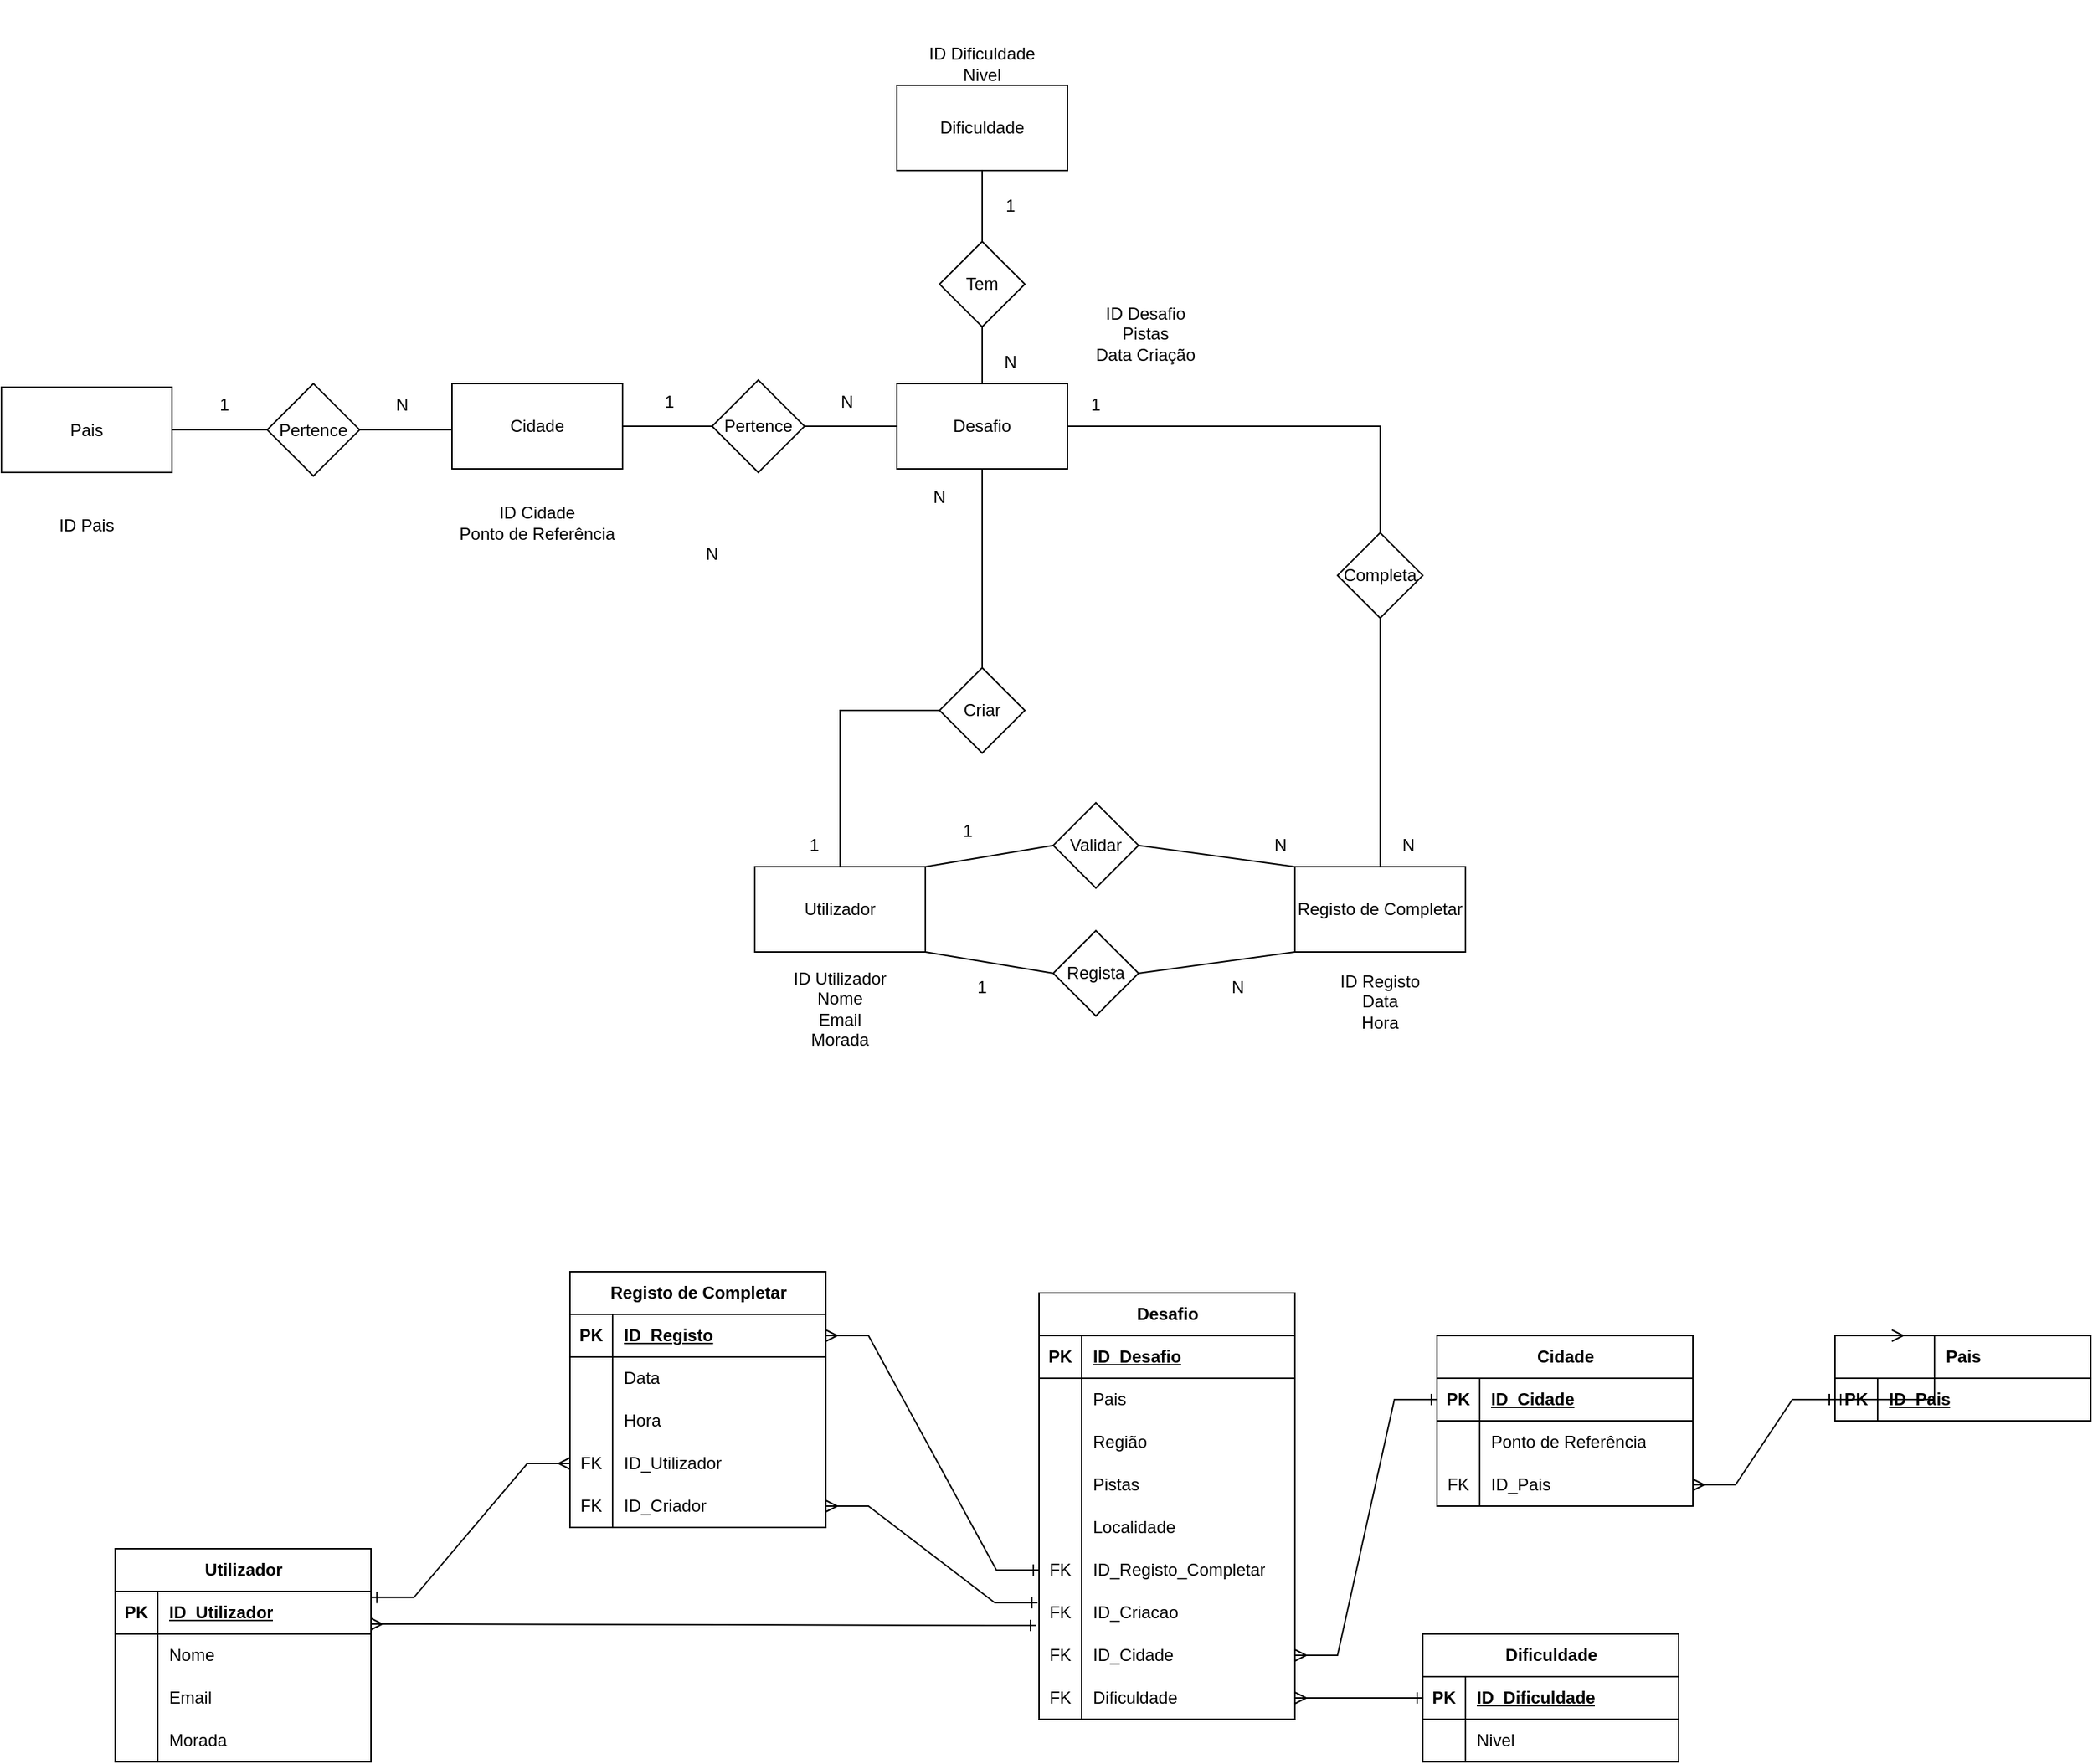 <mxfile version="22.1.3" type="github">
  <diagram name="Página-1" id="L5ZO46KHVrm3tSjgSktz">
    <mxGraphModel dx="3088" dy="1951" grid="1" gridSize="10" guides="1" tooltips="1" connect="1" arrows="1" fold="1" page="1" pageScale="1" pageWidth="827" pageHeight="1169" math="0" shadow="0">
      <root>
        <mxCell id="0" />
        <mxCell id="1" parent="0" />
        <mxCell id="HCRtUqWp44zBIRTlCTxs-1" value="Registo de Completar" style="rounded=0;whiteSpace=wrap;html=1;" parent="1" vertex="1">
          <mxGeometry x="60" y="420" width="120" height="60" as="geometry" />
        </mxCell>
        <mxCell id="HCRtUqWp44zBIRTlCTxs-2" value="Utilizador" style="rounded=0;whiteSpace=wrap;html=1;" parent="1" vertex="1">
          <mxGeometry x="-320" y="420" width="120" height="60" as="geometry" />
        </mxCell>
        <mxCell id="HCRtUqWp44zBIRTlCTxs-3" value="Dificuldade" style="rounded=0;whiteSpace=wrap;html=1;" parent="1" vertex="1">
          <mxGeometry x="-220" y="-130" width="120" height="60" as="geometry" />
        </mxCell>
        <mxCell id="HCRtUqWp44zBIRTlCTxs-5" value="Desafio" style="rounded=0;whiteSpace=wrap;html=1;" parent="1" vertex="1">
          <mxGeometry x="-220" y="80" width="120" height="60" as="geometry" />
        </mxCell>
        <mxCell id="HCRtUqWp44zBIRTlCTxs-14" value="" style="endArrow=none;html=1;rounded=0;exitX=1;exitY=0.5;exitDx=0;exitDy=0;entryX=0;entryY=1;entryDx=0;entryDy=0;" parent="1" source="HCRtUqWp44zBIRTlCTxs-21" target="HCRtUqWp44zBIRTlCTxs-1" edge="1">
          <mxGeometry width="50" height="50" relative="1" as="geometry">
            <mxPoint x="-128.787" y="308.787" as="sourcePoint" />
            <mxPoint x="220" y="400" as="targetPoint" />
          </mxGeometry>
        </mxCell>
        <mxCell id="HCRtUqWp44zBIRTlCTxs-15" value="" style="endArrow=none;html=1;rounded=0;entryX=1;entryY=1;entryDx=0;entryDy=0;exitX=0;exitY=0.5;exitDx=0;exitDy=0;" parent="1" source="HCRtUqWp44zBIRTlCTxs-21" target="HCRtUqWp44zBIRTlCTxs-2" edge="1">
          <mxGeometry width="50" height="50" relative="1" as="geometry">
            <mxPoint x="5" y="310" as="sourcePoint" />
            <mxPoint x="415" y="400" as="targetPoint" />
          </mxGeometry>
        </mxCell>
        <mxCell id="HCRtUqWp44zBIRTlCTxs-21" value="Regista" style="rhombus;whiteSpace=wrap;html=1;" parent="1" vertex="1">
          <mxGeometry x="-110" y="465" width="60" height="60" as="geometry" />
        </mxCell>
        <mxCell id="HCRtUqWp44zBIRTlCTxs-23" value="" style="endArrow=none;html=1;rounded=0;exitX=0.5;exitY=0;exitDx=0;exitDy=0;" parent="1" source="HCRtUqWp44zBIRTlCTxs-1" target="HCRtUqWp44zBIRTlCTxs-24" edge="1">
          <mxGeometry width="50" height="50" relative="1" as="geometry">
            <mxPoint x="-20" y="270" as="sourcePoint" />
            <mxPoint y="230" as="targetPoint" />
          </mxGeometry>
        </mxCell>
        <mxCell id="HCRtUqWp44zBIRTlCTxs-24" value="Completa" style="rhombus;whiteSpace=wrap;html=1;" parent="1" vertex="1">
          <mxGeometry x="90" y="185" width="60" height="60" as="geometry" />
        </mxCell>
        <mxCell id="HCRtUqWp44zBIRTlCTxs-25" value="" style="endArrow=none;html=1;rounded=0;entryX=0.5;entryY=0;entryDx=0;entryDy=0;exitX=1;exitY=0.5;exitDx=0;exitDy=0;" parent="1" source="HCRtUqWp44zBIRTlCTxs-5" target="HCRtUqWp44zBIRTlCTxs-24" edge="1">
          <mxGeometry width="50" height="50" relative="1" as="geometry">
            <mxPoint x="-170" y="450" as="sourcePoint" />
            <mxPoint x="-120" y="400" as="targetPoint" />
            <Array as="points">
              <mxPoint x="40" y="110" />
              <mxPoint x="120" y="110" />
              <mxPoint x="120" y="140" />
            </Array>
          </mxGeometry>
        </mxCell>
        <mxCell id="HCRtUqWp44zBIRTlCTxs-29" value="Tem" style="rhombus;whiteSpace=wrap;html=1;" parent="1" vertex="1">
          <mxGeometry x="-190" y="-20" width="60" height="60" as="geometry" />
        </mxCell>
        <mxCell id="HCRtUqWp44zBIRTlCTxs-30" value="" style="endArrow=none;html=1;rounded=0;exitX=0.5;exitY=1;exitDx=0;exitDy=0;entryX=0.5;entryY=0;entryDx=0;entryDy=0;" parent="1" source="HCRtUqWp44zBIRTlCTxs-3" target="HCRtUqWp44zBIRTlCTxs-29" edge="1">
          <mxGeometry width="50" height="50" relative="1" as="geometry">
            <mxPoint x="-170" y="200" as="sourcePoint" />
            <mxPoint x="-120" y="150" as="targetPoint" />
          </mxGeometry>
        </mxCell>
        <mxCell id="HCRtUqWp44zBIRTlCTxs-31" value="" style="endArrow=none;html=1;rounded=0;exitX=0.5;exitY=1;exitDx=0;exitDy=0;entryX=0.5;entryY=0;entryDx=0;entryDy=0;" parent="1" source="HCRtUqWp44zBIRTlCTxs-29" target="HCRtUqWp44zBIRTlCTxs-5" edge="1">
          <mxGeometry width="50" height="50" relative="1" as="geometry">
            <mxPoint x="-170" y="200" as="sourcePoint" />
            <mxPoint x="-120" y="150" as="targetPoint" />
          </mxGeometry>
        </mxCell>
        <mxCell id="HCRtUqWp44zBIRTlCTxs-34" value="N" style="text;html=1;strokeColor=none;fillColor=none;align=center;verticalAlign=middle;whiteSpace=wrap;rounded=0;" parent="1" vertex="1">
          <mxGeometry x="-10" y="490" width="60" height="30" as="geometry" />
        </mxCell>
        <mxCell id="HCRtUqWp44zBIRTlCTxs-38" value="1" style="text;html=1;strokeColor=none;fillColor=none;align=center;verticalAlign=middle;whiteSpace=wrap;rounded=0;" parent="1" vertex="1">
          <mxGeometry x="-190" y="490" width="60" height="30" as="geometry" />
        </mxCell>
        <mxCell id="HCRtUqWp44zBIRTlCTxs-41" value="N" style="text;html=1;strokeColor=none;fillColor=none;align=center;verticalAlign=middle;whiteSpace=wrap;rounded=0;" parent="1" vertex="1">
          <mxGeometry x="-170" y="50" width="60" height="30" as="geometry" />
        </mxCell>
        <mxCell id="HCRtUqWp44zBIRTlCTxs-43" value="1" style="text;html=1;strokeColor=none;fillColor=none;align=center;verticalAlign=middle;whiteSpace=wrap;rounded=0;" parent="1" vertex="1">
          <mxGeometry x="-170" y="-60" width="60" height="30" as="geometry" />
        </mxCell>
        <mxCell id="HCRtUqWp44zBIRTlCTxs-44" value="ID Utilizador&lt;br&gt;Nome&lt;br&gt;Email&lt;br&gt;Morada&lt;br&gt;" style="text;html=1;strokeColor=none;fillColor=none;align=center;verticalAlign=middle;whiteSpace=wrap;rounded=0;" parent="1" vertex="1">
          <mxGeometry x="-305" y="480" width="90" height="79" as="geometry" />
        </mxCell>
        <mxCell id="HCRtUqWp44zBIRTlCTxs-46" value="ID Registo&lt;br&gt;Data&lt;br&gt;Hora" style="text;html=1;strokeColor=none;fillColor=none;align=center;verticalAlign=middle;whiteSpace=wrap;rounded=0;" parent="1" vertex="1">
          <mxGeometry x="65" y="480" width="110" height="70" as="geometry" />
        </mxCell>
        <mxCell id="HCRtUqWp44zBIRTlCTxs-47" value="ID Desafio&lt;br&gt;Pistas&lt;br&gt;Data Criação" style="text;html=1;strokeColor=none;fillColor=none;align=center;verticalAlign=middle;whiteSpace=wrap;rounded=0;" parent="1" vertex="1">
          <mxGeometry x="-100" y="10" width="110" height="70" as="geometry" />
        </mxCell>
        <mxCell id="HCRtUqWp44zBIRTlCTxs-48" value="ID Dificuldade&lt;br&gt;Nivel" style="text;html=1;strokeColor=none;fillColor=none;align=center;verticalAlign=middle;whiteSpace=wrap;rounded=0;" parent="1" vertex="1">
          <mxGeometry x="-220" y="-190" width="120" height="90" as="geometry" />
        </mxCell>
        <mxCell id="HCRtUqWp44zBIRTlCTxs-140" value="Registo de Completar" style="shape=table;startSize=30;container=1;collapsible=1;childLayout=tableLayout;fixedRows=1;rowLines=0;fontStyle=1;align=center;resizeLast=1;html=1;" parent="1" vertex="1">
          <mxGeometry x="-450" y="705" width="180" height="180" as="geometry" />
        </mxCell>
        <mxCell id="HCRtUqWp44zBIRTlCTxs-141" value="" style="shape=tableRow;horizontal=0;startSize=0;swimlaneHead=0;swimlaneBody=0;fillColor=none;collapsible=0;dropTarget=0;points=[[0,0.5],[1,0.5]];portConstraint=eastwest;top=0;left=0;right=0;bottom=1;" parent="HCRtUqWp44zBIRTlCTxs-140" vertex="1">
          <mxGeometry y="30" width="180" height="30" as="geometry" />
        </mxCell>
        <mxCell id="HCRtUqWp44zBIRTlCTxs-142" value="PK" style="shape=partialRectangle;connectable=0;fillColor=none;top=0;left=0;bottom=0;right=0;fontStyle=1;overflow=hidden;whiteSpace=wrap;html=1;" parent="HCRtUqWp44zBIRTlCTxs-141" vertex="1">
          <mxGeometry width="30" height="30" as="geometry">
            <mxRectangle width="30" height="30" as="alternateBounds" />
          </mxGeometry>
        </mxCell>
        <mxCell id="HCRtUqWp44zBIRTlCTxs-143" value="ID_Registo" style="shape=partialRectangle;connectable=0;fillColor=none;top=0;left=0;bottom=0;right=0;align=left;spacingLeft=6;fontStyle=5;overflow=hidden;whiteSpace=wrap;html=1;" parent="HCRtUqWp44zBIRTlCTxs-141" vertex="1">
          <mxGeometry x="30" width="150" height="30" as="geometry">
            <mxRectangle width="150" height="30" as="alternateBounds" />
          </mxGeometry>
        </mxCell>
        <mxCell id="HCRtUqWp44zBIRTlCTxs-144" value="" style="shape=tableRow;horizontal=0;startSize=0;swimlaneHead=0;swimlaneBody=0;fillColor=none;collapsible=0;dropTarget=0;points=[[0,0.5],[1,0.5]];portConstraint=eastwest;top=0;left=0;right=0;bottom=0;" parent="HCRtUqWp44zBIRTlCTxs-140" vertex="1">
          <mxGeometry y="60" width="180" height="30" as="geometry" />
        </mxCell>
        <mxCell id="HCRtUqWp44zBIRTlCTxs-145" value="" style="shape=partialRectangle;connectable=0;fillColor=none;top=0;left=0;bottom=0;right=0;editable=1;overflow=hidden;whiteSpace=wrap;html=1;" parent="HCRtUqWp44zBIRTlCTxs-144" vertex="1">
          <mxGeometry width="30" height="30" as="geometry">
            <mxRectangle width="30" height="30" as="alternateBounds" />
          </mxGeometry>
        </mxCell>
        <mxCell id="HCRtUqWp44zBIRTlCTxs-146" value="Data" style="shape=partialRectangle;connectable=0;fillColor=none;top=0;left=0;bottom=0;right=0;align=left;spacingLeft=6;overflow=hidden;whiteSpace=wrap;html=1;" parent="HCRtUqWp44zBIRTlCTxs-144" vertex="1">
          <mxGeometry x="30" width="150" height="30" as="geometry">
            <mxRectangle width="150" height="30" as="alternateBounds" />
          </mxGeometry>
        </mxCell>
        <mxCell id="HCRtUqWp44zBIRTlCTxs-147" value="" style="shape=tableRow;horizontal=0;startSize=0;swimlaneHead=0;swimlaneBody=0;fillColor=none;collapsible=0;dropTarget=0;points=[[0,0.5],[1,0.5]];portConstraint=eastwest;top=0;left=0;right=0;bottom=0;" parent="HCRtUqWp44zBIRTlCTxs-140" vertex="1">
          <mxGeometry y="90" width="180" height="30" as="geometry" />
        </mxCell>
        <mxCell id="HCRtUqWp44zBIRTlCTxs-148" value="" style="shape=partialRectangle;connectable=0;fillColor=none;top=0;left=0;bottom=0;right=0;editable=1;overflow=hidden;whiteSpace=wrap;html=1;" parent="HCRtUqWp44zBIRTlCTxs-147" vertex="1">
          <mxGeometry width="30" height="30" as="geometry">
            <mxRectangle width="30" height="30" as="alternateBounds" />
          </mxGeometry>
        </mxCell>
        <mxCell id="HCRtUqWp44zBIRTlCTxs-149" value="Hora" style="shape=partialRectangle;connectable=0;fillColor=none;top=0;left=0;bottom=0;right=0;align=left;spacingLeft=6;overflow=hidden;whiteSpace=wrap;html=1;" parent="HCRtUqWp44zBIRTlCTxs-147" vertex="1">
          <mxGeometry x="30" width="150" height="30" as="geometry">
            <mxRectangle width="150" height="30" as="alternateBounds" />
          </mxGeometry>
        </mxCell>
        <mxCell id="HCRtUqWp44zBIRTlCTxs-150" value="" style="shape=tableRow;horizontal=0;startSize=0;swimlaneHead=0;swimlaneBody=0;fillColor=none;collapsible=0;dropTarget=0;points=[[0,0.5],[1,0.5]];portConstraint=eastwest;top=0;left=0;right=0;bottom=0;" parent="HCRtUqWp44zBIRTlCTxs-140" vertex="1">
          <mxGeometry y="120" width="180" height="30" as="geometry" />
        </mxCell>
        <mxCell id="HCRtUqWp44zBIRTlCTxs-151" value="FK" style="shape=partialRectangle;connectable=0;fillColor=none;top=0;left=0;bottom=0;right=0;editable=1;overflow=hidden;whiteSpace=wrap;html=1;" parent="HCRtUqWp44zBIRTlCTxs-150" vertex="1">
          <mxGeometry width="30" height="30" as="geometry">
            <mxRectangle width="30" height="30" as="alternateBounds" />
          </mxGeometry>
        </mxCell>
        <mxCell id="HCRtUqWp44zBIRTlCTxs-152" value="ID_Utilizador" style="shape=partialRectangle;connectable=0;fillColor=none;top=0;left=0;bottom=0;right=0;align=left;spacingLeft=6;overflow=hidden;whiteSpace=wrap;html=1;" parent="HCRtUqWp44zBIRTlCTxs-150" vertex="1">
          <mxGeometry x="30" width="150" height="30" as="geometry">
            <mxRectangle width="150" height="30" as="alternateBounds" />
          </mxGeometry>
        </mxCell>
        <mxCell id="HCRtUqWp44zBIRTlCTxs-153" style="shape=tableRow;horizontal=0;startSize=0;swimlaneHead=0;swimlaneBody=0;fillColor=none;collapsible=0;dropTarget=0;points=[[0,0.5],[1,0.5]];portConstraint=eastwest;top=0;left=0;right=0;bottom=0;" parent="HCRtUqWp44zBIRTlCTxs-140" vertex="1">
          <mxGeometry y="150" width="180" height="30" as="geometry" />
        </mxCell>
        <mxCell id="HCRtUqWp44zBIRTlCTxs-154" value="" style="shape=partialRectangle;connectable=0;fillColor=none;top=0;left=0;bottom=0;right=0;editable=1;overflow=hidden;whiteSpace=wrap;html=1;" parent="HCRtUqWp44zBIRTlCTxs-153" vertex="1">
          <mxGeometry width="30" height="30" as="geometry">
            <mxRectangle width="30" height="30" as="alternateBounds" />
          </mxGeometry>
        </mxCell>
        <mxCell id="HCRtUqWp44zBIRTlCTxs-155" value="" style="shape=partialRectangle;connectable=0;fillColor=none;top=0;left=0;bottom=0;right=0;align=left;spacingLeft=6;overflow=hidden;whiteSpace=wrap;html=1;" parent="HCRtUqWp44zBIRTlCTxs-153" vertex="1">
          <mxGeometry x="30" width="150" height="30" as="geometry">
            <mxRectangle width="150" height="30" as="alternateBounds" />
          </mxGeometry>
        </mxCell>
        <mxCell id="HCRtUqWp44zBIRTlCTxs-156" value="Dificuldade" style="shape=table;startSize=30;container=1;collapsible=1;childLayout=tableLayout;fixedRows=1;rowLines=0;fontStyle=1;align=center;resizeLast=1;html=1;" parent="1" vertex="1">
          <mxGeometry x="150" y="960" width="180" height="90" as="geometry" />
        </mxCell>
        <mxCell id="HCRtUqWp44zBIRTlCTxs-157" value="" style="shape=tableRow;horizontal=0;startSize=0;swimlaneHead=0;swimlaneBody=0;fillColor=none;collapsible=0;dropTarget=0;points=[[0,0.5],[1,0.5]];portConstraint=eastwest;top=0;left=0;right=0;bottom=1;" parent="HCRtUqWp44zBIRTlCTxs-156" vertex="1">
          <mxGeometry y="30" width="180" height="30" as="geometry" />
        </mxCell>
        <mxCell id="HCRtUqWp44zBIRTlCTxs-158" value="PK" style="shape=partialRectangle;connectable=0;fillColor=none;top=0;left=0;bottom=0;right=0;fontStyle=1;overflow=hidden;whiteSpace=wrap;html=1;" parent="HCRtUqWp44zBIRTlCTxs-157" vertex="1">
          <mxGeometry width="30" height="30" as="geometry">
            <mxRectangle width="30" height="30" as="alternateBounds" />
          </mxGeometry>
        </mxCell>
        <mxCell id="HCRtUqWp44zBIRTlCTxs-159" value="ID_Dificuldade" style="shape=partialRectangle;connectable=0;fillColor=none;top=0;left=0;bottom=0;right=0;align=left;spacingLeft=6;fontStyle=5;overflow=hidden;whiteSpace=wrap;html=1;" parent="HCRtUqWp44zBIRTlCTxs-157" vertex="1">
          <mxGeometry x="30" width="150" height="30" as="geometry">
            <mxRectangle width="150" height="30" as="alternateBounds" />
          </mxGeometry>
        </mxCell>
        <mxCell id="HCRtUqWp44zBIRTlCTxs-160" value="" style="shape=tableRow;horizontal=0;startSize=0;swimlaneHead=0;swimlaneBody=0;fillColor=none;collapsible=0;dropTarget=0;points=[[0,0.5],[1,0.5]];portConstraint=eastwest;top=0;left=0;right=0;bottom=0;" parent="HCRtUqWp44zBIRTlCTxs-156" vertex="1">
          <mxGeometry y="60" width="180" height="30" as="geometry" />
        </mxCell>
        <mxCell id="HCRtUqWp44zBIRTlCTxs-161" value="" style="shape=partialRectangle;connectable=0;fillColor=none;top=0;left=0;bottom=0;right=0;editable=1;overflow=hidden;whiteSpace=wrap;html=1;" parent="HCRtUqWp44zBIRTlCTxs-160" vertex="1">
          <mxGeometry width="30" height="30" as="geometry">
            <mxRectangle width="30" height="30" as="alternateBounds" />
          </mxGeometry>
        </mxCell>
        <mxCell id="HCRtUqWp44zBIRTlCTxs-162" value="Nivel" style="shape=partialRectangle;connectable=0;fillColor=none;top=0;left=0;bottom=0;right=0;align=left;spacingLeft=6;overflow=hidden;whiteSpace=wrap;html=1;" parent="HCRtUqWp44zBIRTlCTxs-160" vertex="1">
          <mxGeometry x="30" width="150" height="30" as="geometry">
            <mxRectangle width="150" height="30" as="alternateBounds" />
          </mxGeometry>
        </mxCell>
        <mxCell id="HCRtUqWp44zBIRTlCTxs-163" value="Utilizador" style="shape=table;startSize=30;container=1;collapsible=1;childLayout=tableLayout;fixedRows=1;rowLines=0;fontStyle=1;align=center;resizeLast=1;html=1;" parent="1" vertex="1">
          <mxGeometry x="-770" y="900" width="180" height="150" as="geometry" />
        </mxCell>
        <mxCell id="HCRtUqWp44zBIRTlCTxs-164" value="" style="shape=tableRow;horizontal=0;startSize=0;swimlaneHead=0;swimlaneBody=0;fillColor=none;collapsible=0;dropTarget=0;points=[[0,0.5],[1,0.5]];portConstraint=eastwest;top=0;left=0;right=0;bottom=1;" parent="HCRtUqWp44zBIRTlCTxs-163" vertex="1">
          <mxGeometry y="30" width="180" height="30" as="geometry" />
        </mxCell>
        <mxCell id="HCRtUqWp44zBIRTlCTxs-165" value="PK" style="shape=partialRectangle;connectable=0;fillColor=none;top=0;left=0;bottom=0;right=0;fontStyle=1;overflow=hidden;whiteSpace=wrap;html=1;" parent="HCRtUqWp44zBIRTlCTxs-164" vertex="1">
          <mxGeometry width="30" height="30" as="geometry">
            <mxRectangle width="30" height="30" as="alternateBounds" />
          </mxGeometry>
        </mxCell>
        <mxCell id="HCRtUqWp44zBIRTlCTxs-166" value="ID_Utilizador" style="shape=partialRectangle;connectable=0;fillColor=none;top=0;left=0;bottom=0;right=0;align=left;spacingLeft=6;fontStyle=5;overflow=hidden;whiteSpace=wrap;html=1;" parent="HCRtUqWp44zBIRTlCTxs-164" vertex="1">
          <mxGeometry x="30" width="150" height="30" as="geometry">
            <mxRectangle width="150" height="30" as="alternateBounds" />
          </mxGeometry>
        </mxCell>
        <mxCell id="HCRtUqWp44zBIRTlCTxs-167" value="" style="shape=tableRow;horizontal=0;startSize=0;swimlaneHead=0;swimlaneBody=0;fillColor=none;collapsible=0;dropTarget=0;points=[[0,0.5],[1,0.5]];portConstraint=eastwest;top=0;left=0;right=0;bottom=0;" parent="HCRtUqWp44zBIRTlCTxs-163" vertex="1">
          <mxGeometry y="60" width="180" height="30" as="geometry" />
        </mxCell>
        <mxCell id="HCRtUqWp44zBIRTlCTxs-168" value="" style="shape=partialRectangle;connectable=0;fillColor=none;top=0;left=0;bottom=0;right=0;editable=1;overflow=hidden;whiteSpace=wrap;html=1;" parent="HCRtUqWp44zBIRTlCTxs-167" vertex="1">
          <mxGeometry width="30" height="30" as="geometry">
            <mxRectangle width="30" height="30" as="alternateBounds" />
          </mxGeometry>
        </mxCell>
        <mxCell id="HCRtUqWp44zBIRTlCTxs-169" value="Nome" style="shape=partialRectangle;connectable=0;fillColor=none;top=0;left=0;bottom=0;right=0;align=left;spacingLeft=6;overflow=hidden;whiteSpace=wrap;html=1;" parent="HCRtUqWp44zBIRTlCTxs-167" vertex="1">
          <mxGeometry x="30" width="150" height="30" as="geometry">
            <mxRectangle width="150" height="30" as="alternateBounds" />
          </mxGeometry>
        </mxCell>
        <mxCell id="HCRtUqWp44zBIRTlCTxs-170" value="" style="shape=tableRow;horizontal=0;startSize=0;swimlaneHead=0;swimlaneBody=0;fillColor=none;collapsible=0;dropTarget=0;points=[[0,0.5],[1,0.5]];portConstraint=eastwest;top=0;left=0;right=0;bottom=0;" parent="HCRtUqWp44zBIRTlCTxs-163" vertex="1">
          <mxGeometry y="90" width="180" height="30" as="geometry" />
        </mxCell>
        <mxCell id="HCRtUqWp44zBIRTlCTxs-171" value="" style="shape=partialRectangle;connectable=0;fillColor=none;top=0;left=0;bottom=0;right=0;editable=1;overflow=hidden;whiteSpace=wrap;html=1;" parent="HCRtUqWp44zBIRTlCTxs-170" vertex="1">
          <mxGeometry width="30" height="30" as="geometry">
            <mxRectangle width="30" height="30" as="alternateBounds" />
          </mxGeometry>
        </mxCell>
        <mxCell id="HCRtUqWp44zBIRTlCTxs-172" value="Email" style="shape=partialRectangle;connectable=0;fillColor=none;top=0;left=0;bottom=0;right=0;align=left;spacingLeft=6;overflow=hidden;whiteSpace=wrap;html=1;" parent="HCRtUqWp44zBIRTlCTxs-170" vertex="1">
          <mxGeometry x="30" width="150" height="30" as="geometry">
            <mxRectangle width="150" height="30" as="alternateBounds" />
          </mxGeometry>
        </mxCell>
        <mxCell id="HCRtUqWp44zBIRTlCTxs-173" value="" style="shape=tableRow;horizontal=0;startSize=0;swimlaneHead=0;swimlaneBody=0;fillColor=none;collapsible=0;dropTarget=0;points=[[0,0.5],[1,0.5]];portConstraint=eastwest;top=0;left=0;right=0;bottom=0;" parent="HCRtUqWp44zBIRTlCTxs-163" vertex="1">
          <mxGeometry y="120" width="180" height="30" as="geometry" />
        </mxCell>
        <mxCell id="HCRtUqWp44zBIRTlCTxs-174" value="" style="shape=partialRectangle;connectable=0;fillColor=none;top=0;left=0;bottom=0;right=0;editable=1;overflow=hidden;whiteSpace=wrap;html=1;" parent="HCRtUqWp44zBIRTlCTxs-173" vertex="1">
          <mxGeometry width="30" height="30" as="geometry">
            <mxRectangle width="30" height="30" as="alternateBounds" />
          </mxGeometry>
        </mxCell>
        <mxCell id="HCRtUqWp44zBIRTlCTxs-175" value="Morada" style="shape=partialRectangle;connectable=0;fillColor=none;top=0;left=0;bottom=0;right=0;align=left;spacingLeft=6;overflow=hidden;whiteSpace=wrap;html=1;" parent="HCRtUqWp44zBIRTlCTxs-173" vertex="1">
          <mxGeometry x="30" width="150" height="30" as="geometry">
            <mxRectangle width="150" height="30" as="alternateBounds" />
          </mxGeometry>
        </mxCell>
        <mxCell id="HCRtUqWp44zBIRTlCTxs-198" value="" style="edgeStyle=entityRelationEdgeStyle;fontSize=12;html=1;endArrow=ERone;endFill=0;rounded=0;startArrow=ERmany;startFill=0;exitX=0;exitY=0.5;exitDx=0;exitDy=0;entryX=1.001;entryY=0.143;entryDx=0;entryDy=0;entryPerimeter=0;" parent="1" source="HCRtUqWp44zBIRTlCTxs-150" target="HCRtUqWp44zBIRTlCTxs-164" edge="1">
          <mxGeometry width="100" height="100" relative="1" as="geometry">
            <mxPoint x="-320" y="1330" as="sourcePoint" />
            <mxPoint x="-780" y="885" as="targetPoint" />
            <Array as="points">
              <mxPoint x="-400" y="980" />
              <mxPoint x="-810" y="920" />
            </Array>
          </mxGeometry>
        </mxCell>
        <mxCell id="HCRtUqWp44zBIRTlCTxs-200" value="" style="edgeStyle=entityRelationEdgeStyle;fontSize=12;html=1;endArrow=ERone;endFill=0;rounded=0;startArrow=ERmany;startFill=0;entryX=0;entryY=0.5;entryDx=0;entryDy=0;exitX=1;exitY=0.5;exitDx=0;exitDy=0;" parent="1" source="_PgMADOZMJBBEZowWUPf-49" target="HCRtUqWp44zBIRTlCTxs-157" edge="1">
          <mxGeometry width="100" height="100" relative="1" as="geometry">
            <mxPoint x="40" y="1370" as="sourcePoint" />
            <mxPoint x="290" y="1230" as="targetPoint" />
            <Array as="points">
              <mxPoint x="-120" y="1225" />
            </Array>
          </mxGeometry>
        </mxCell>
        <mxCell id="HCRtUqWp44zBIRTlCTxs-218" value="" style="edgeStyle=entityRelationEdgeStyle;fontSize=12;html=1;endArrow=ERone;endFill=0;rounded=0;startArrow=ERmany;startFill=0;entryX=0;entryY=0.5;entryDx=0;entryDy=0;exitX=1;exitY=0.5;exitDx=0;exitDy=0;" parent="1" source="HCRtUqWp44zBIRTlCTxs-141" target="HCRtUqWp44zBIRTlCTxs-192" edge="1">
          <mxGeometry width="100" height="100" relative="1" as="geometry">
            <mxPoint x="180" y="875" as="sourcePoint" />
            <mxPoint x="360" y="970" as="targetPoint" />
            <Array as="points">
              <mxPoint y="1125" />
            </Array>
          </mxGeometry>
        </mxCell>
        <mxCell id="HCRtUqWp44zBIRTlCTxs-219" value="" style="edgeStyle=entityRelationEdgeStyle;fontSize=12;html=1;endArrow=ERone;endFill=0;rounded=0;startArrow=ERmany;startFill=0;entryX=-0.011;entryY=0.8;entryDx=0;entryDy=0;entryPerimeter=0;" parent="1" target="HCRtUqWp44zBIRTlCTxs-195" edge="1">
          <mxGeometry width="100" height="100" relative="1" as="geometry">
            <mxPoint x="-590" y="953" as="sourcePoint" />
            <mxPoint x="150" y="1145" as="targetPoint" />
            <Array as="points">
              <mxPoint x="160" y="1465" />
            </Array>
          </mxGeometry>
        </mxCell>
        <mxCell id="HCRtUqWp44zBIRTlCTxs-229" value="" style="endArrow=none;html=1;rounded=0;exitX=0.5;exitY=1;exitDx=0;exitDy=0;entryX=0.5;entryY=0;entryDx=0;entryDy=0;" parent="1" source="HCRtUqWp44zBIRTlCTxs-5" target="HCRtUqWp44zBIRTlCTxs-234" edge="1">
          <mxGeometry width="50" height="50" relative="1" as="geometry">
            <mxPoint x="-220" y="310" as="sourcePoint" />
            <mxPoint x="-260.5" y="504" as="targetPoint" />
          </mxGeometry>
        </mxCell>
        <mxCell id="HCRtUqWp44zBIRTlCTxs-234" value="Criar" style="rhombus;whiteSpace=wrap;html=1;rotation=0;" parent="1" vertex="1">
          <mxGeometry x="-190" y="280" width="60" height="60" as="geometry" />
        </mxCell>
        <mxCell id="HCRtUqWp44zBIRTlCTxs-235" value="" style="endArrow=none;html=1;rounded=0;exitX=0;exitY=0.5;exitDx=0;exitDy=0;entryX=0.5;entryY=0;entryDx=0;entryDy=0;" parent="1" source="HCRtUqWp44zBIRTlCTxs-234" target="HCRtUqWp44zBIRTlCTxs-2" edge="1">
          <mxGeometry width="50" height="50" relative="1" as="geometry">
            <mxPoint x="-10" y="320" as="sourcePoint" />
            <mxPoint x="-85" y="370" as="targetPoint" />
            <Array as="points">
              <mxPoint x="-260" y="310" />
            </Array>
          </mxGeometry>
        </mxCell>
        <mxCell id="HCRtUqWp44zBIRTlCTxs-236" value="Validar" style="rhombus;whiteSpace=wrap;html=1;rotation=0;" parent="1" vertex="1">
          <mxGeometry x="-110" y="375" width="60" height="60" as="geometry" />
        </mxCell>
        <mxCell id="HCRtUqWp44zBIRTlCTxs-237" value="" style="endArrow=none;html=1;rounded=0;exitX=0;exitY=0.5;exitDx=0;exitDy=0;entryX=1;entryY=0;entryDx=0;entryDy=0;" parent="1" source="HCRtUqWp44zBIRTlCTxs-236" target="HCRtUqWp44zBIRTlCTxs-2" edge="1">
          <mxGeometry width="50" height="50" relative="1" as="geometry">
            <mxPoint x="-205" y="320" as="sourcePoint" />
            <mxPoint x="-100" y="310" as="targetPoint" />
          </mxGeometry>
        </mxCell>
        <mxCell id="HCRtUqWp44zBIRTlCTxs-238" value="" style="endArrow=none;html=1;rounded=0;entryX=0;entryY=0;entryDx=0;entryDy=0;exitX=1;exitY=0.5;exitDx=0;exitDy=0;" parent="1" source="HCRtUqWp44zBIRTlCTxs-236" target="HCRtUqWp44zBIRTlCTxs-1" edge="1">
          <mxGeometry width="50" height="50" relative="1" as="geometry">
            <mxPoint x="20" y="390" as="sourcePoint" />
            <mxPoint x="-85" y="320" as="targetPoint" />
          </mxGeometry>
        </mxCell>
        <mxCell id="HCRtUqWp44zBIRTlCTxs-239" value="N" style="text;html=1;strokeColor=none;fillColor=none;align=center;verticalAlign=middle;whiteSpace=wrap;rounded=0;" parent="1" vertex="1">
          <mxGeometry x="20" y="390" width="60" height="30" as="geometry" />
        </mxCell>
        <mxCell id="HCRtUqWp44zBIRTlCTxs-240" value="N" style="text;html=1;strokeColor=none;fillColor=none;align=center;verticalAlign=middle;whiteSpace=wrap;rounded=0;" parent="1" vertex="1">
          <mxGeometry x="-220" y="145" width="60" height="30" as="geometry" />
        </mxCell>
        <mxCell id="HCRtUqWp44zBIRTlCTxs-241" value="1" style="text;html=1;strokeColor=none;fillColor=none;align=center;verticalAlign=middle;whiteSpace=wrap;rounded=0;" parent="1" vertex="1">
          <mxGeometry x="-308" y="390" width="60" height="30" as="geometry" />
        </mxCell>
        <mxCell id="HCRtUqWp44zBIRTlCTxs-242" value="N" style="text;html=1;strokeColor=none;fillColor=none;align=center;verticalAlign=middle;whiteSpace=wrap;rounded=0;" parent="1" vertex="1">
          <mxGeometry x="-380" y="185" width="60" height="30" as="geometry" />
        </mxCell>
        <mxCell id="HCRtUqWp44zBIRTlCTxs-243" value="N" style="text;html=1;strokeColor=none;fillColor=none;align=center;verticalAlign=middle;whiteSpace=wrap;rounded=0;" parent="1" vertex="1">
          <mxGeometry x="110" y="390" width="60" height="30" as="geometry" />
        </mxCell>
        <mxCell id="HCRtUqWp44zBIRTlCTxs-244" value="1" style="text;html=1;strokeColor=none;fillColor=none;align=center;verticalAlign=middle;whiteSpace=wrap;rounded=0;" parent="1" vertex="1">
          <mxGeometry x="-110" y="80" width="60" height="30" as="geometry" />
        </mxCell>
        <mxCell id="_PgMADOZMJBBEZowWUPf-1" value="Cidade" style="rounded=0;whiteSpace=wrap;html=1;" vertex="1" parent="1">
          <mxGeometry x="-533" y="80" width="120" height="60" as="geometry" />
        </mxCell>
        <mxCell id="_PgMADOZMJBBEZowWUPf-2" value="" style="endArrow=none;html=1;rounded=0;entryX=0;entryY=0.5;entryDx=0;entryDy=0;exitX=1;exitY=0.5;exitDx=0;exitDy=0;" edge="1" parent="1" source="_PgMADOZMJBBEZowWUPf-4" target="HCRtUqWp44zBIRTlCTxs-5">
          <mxGeometry width="50" height="50" relative="1" as="geometry">
            <mxPoint x="-300" y="230" as="sourcePoint" />
            <mxPoint x="-270" y="170" as="targetPoint" />
          </mxGeometry>
        </mxCell>
        <mxCell id="_PgMADOZMJBBEZowWUPf-3" value="" style="endArrow=none;html=1;rounded=0;entryX=0;entryY=0.5;entryDx=0;entryDy=0;exitX=1;exitY=0.5;exitDx=0;exitDy=0;" edge="1" parent="1" source="_PgMADOZMJBBEZowWUPf-1" target="_PgMADOZMJBBEZowWUPf-4">
          <mxGeometry width="50" height="50" relative="1" as="geometry">
            <mxPoint x="-413" y="293.68" as="sourcePoint" />
            <mxPoint x="-434.324" y="170.004" as="targetPoint" />
          </mxGeometry>
        </mxCell>
        <mxCell id="_PgMADOZMJBBEZowWUPf-4" value="Pertence" style="rhombus;whiteSpace=wrap;html=1;" vertex="1" parent="1">
          <mxGeometry x="-350" y="77.5" width="65" height="65" as="geometry" />
        </mxCell>
        <mxCell id="_PgMADOZMJBBEZowWUPf-5" value="N" style="text;html=1;strokeColor=none;fillColor=none;align=center;verticalAlign=middle;whiteSpace=wrap;rounded=0;" vertex="1" parent="1">
          <mxGeometry x="-285" y="77.5" width="60" height="30" as="geometry" />
        </mxCell>
        <mxCell id="_PgMADOZMJBBEZowWUPf-6" value="1" style="text;html=1;strokeColor=none;fillColor=none;align=center;verticalAlign=middle;whiteSpace=wrap;rounded=0;" vertex="1" parent="1">
          <mxGeometry x="-410" y="77.5" width="60" height="30" as="geometry" />
        </mxCell>
        <mxCell id="_PgMADOZMJBBEZowWUPf-7" value="ID Cidade&lt;br&gt;Ponto de Referência" style="text;html=1;strokeColor=none;fillColor=none;align=center;verticalAlign=middle;whiteSpace=wrap;rounded=0;" vertex="1" parent="1">
          <mxGeometry x="-533" y="145" width="120" height="65" as="geometry" />
        </mxCell>
        <mxCell id="_PgMADOZMJBBEZowWUPf-8" value="Pais" style="rounded=0;whiteSpace=wrap;html=1;" vertex="1" parent="1">
          <mxGeometry x="-850" y="82.5" width="120" height="60" as="geometry" />
        </mxCell>
        <mxCell id="_PgMADOZMJBBEZowWUPf-9" value="" style="endArrow=none;html=1;rounded=0;entryX=0;entryY=0.5;entryDx=0;entryDy=0;exitX=1;exitY=0.5;exitDx=0;exitDy=0;" edge="1" parent="1" source="_PgMADOZMJBBEZowWUPf-11">
          <mxGeometry width="50" height="50" relative="1" as="geometry">
            <mxPoint x="-613" y="232.5" as="sourcePoint" />
            <mxPoint x="-533" y="112.5" as="targetPoint" />
          </mxGeometry>
        </mxCell>
        <mxCell id="_PgMADOZMJBBEZowWUPf-10" value="" style="endArrow=none;html=1;rounded=0;entryX=0;entryY=0.5;entryDx=0;entryDy=0;exitX=1;exitY=0.5;exitDx=0;exitDy=0;" edge="1" parent="1" target="_PgMADOZMJBBEZowWUPf-11" source="_PgMADOZMJBBEZowWUPf-8">
          <mxGeometry width="50" height="50" relative="1" as="geometry">
            <mxPoint x="-726" y="112.5" as="sourcePoint" />
            <mxPoint x="-747.324" y="172.504" as="targetPoint" />
          </mxGeometry>
        </mxCell>
        <mxCell id="_PgMADOZMJBBEZowWUPf-11" value="Pertence" style="rhombus;whiteSpace=wrap;html=1;" vertex="1" parent="1">
          <mxGeometry x="-663" y="80" width="65" height="65" as="geometry" />
        </mxCell>
        <mxCell id="_PgMADOZMJBBEZowWUPf-12" value="N" style="text;html=1;strokeColor=none;fillColor=none;align=center;verticalAlign=middle;whiteSpace=wrap;rounded=0;" vertex="1" parent="1">
          <mxGeometry x="-598" y="80" width="60" height="30" as="geometry" />
        </mxCell>
        <mxCell id="_PgMADOZMJBBEZowWUPf-13" value="1" style="text;html=1;strokeColor=none;fillColor=none;align=center;verticalAlign=middle;whiteSpace=wrap;rounded=0;" vertex="1" parent="1">
          <mxGeometry x="-723" y="80" width="60" height="30" as="geometry" />
        </mxCell>
        <mxCell id="_PgMADOZMJBBEZowWUPf-14" value="ID Pais" style="text;html=1;strokeColor=none;fillColor=none;align=center;verticalAlign=middle;whiteSpace=wrap;rounded=0;" vertex="1" parent="1">
          <mxGeometry x="-845" y="145" width="110" height="70" as="geometry" />
        </mxCell>
        <mxCell id="_PgMADOZMJBBEZowWUPf-15" value="Cidade" style="shape=table;startSize=30;container=1;collapsible=1;childLayout=tableLayout;fixedRows=1;rowLines=0;fontStyle=1;align=center;resizeLast=1;html=1;" vertex="1" parent="1">
          <mxGeometry x="160" y="750" width="180" height="120" as="geometry" />
        </mxCell>
        <mxCell id="_PgMADOZMJBBEZowWUPf-16" value="" style="shape=tableRow;horizontal=0;startSize=0;swimlaneHead=0;swimlaneBody=0;fillColor=none;collapsible=0;dropTarget=0;points=[[0,0.5],[1,0.5]];portConstraint=eastwest;top=0;left=0;right=0;bottom=1;" vertex="1" parent="_PgMADOZMJBBEZowWUPf-15">
          <mxGeometry y="30" width="180" height="30" as="geometry" />
        </mxCell>
        <mxCell id="_PgMADOZMJBBEZowWUPf-17" value="PK" style="shape=partialRectangle;connectable=0;fillColor=none;top=0;left=0;bottom=0;right=0;fontStyle=1;overflow=hidden;whiteSpace=wrap;html=1;" vertex="1" parent="_PgMADOZMJBBEZowWUPf-16">
          <mxGeometry width="30" height="30" as="geometry">
            <mxRectangle width="30" height="30" as="alternateBounds" />
          </mxGeometry>
        </mxCell>
        <mxCell id="_PgMADOZMJBBEZowWUPf-18" value="ID_Cidade" style="shape=partialRectangle;connectable=0;fillColor=none;top=0;left=0;bottom=0;right=0;align=left;spacingLeft=6;fontStyle=5;overflow=hidden;whiteSpace=wrap;html=1;" vertex="1" parent="_PgMADOZMJBBEZowWUPf-16">
          <mxGeometry x="30" width="150" height="30" as="geometry">
            <mxRectangle width="150" height="30" as="alternateBounds" />
          </mxGeometry>
        </mxCell>
        <mxCell id="_PgMADOZMJBBEZowWUPf-19" value="" style="shape=tableRow;horizontal=0;startSize=0;swimlaneHead=0;swimlaneBody=0;fillColor=none;collapsible=0;dropTarget=0;points=[[0,0.5],[1,0.5]];portConstraint=eastwest;top=0;left=0;right=0;bottom=0;" vertex="1" parent="_PgMADOZMJBBEZowWUPf-15">
          <mxGeometry y="60" width="180" height="30" as="geometry" />
        </mxCell>
        <mxCell id="_PgMADOZMJBBEZowWUPf-20" value="" style="shape=partialRectangle;connectable=0;fillColor=none;top=0;left=0;bottom=0;right=0;editable=1;overflow=hidden;whiteSpace=wrap;html=1;" vertex="1" parent="_PgMADOZMJBBEZowWUPf-19">
          <mxGeometry width="30" height="30" as="geometry">
            <mxRectangle width="30" height="30" as="alternateBounds" />
          </mxGeometry>
        </mxCell>
        <mxCell id="_PgMADOZMJBBEZowWUPf-21" value="Ponto de Referência" style="shape=partialRectangle;connectable=0;fillColor=none;top=0;left=0;bottom=0;right=0;align=left;spacingLeft=6;overflow=hidden;whiteSpace=wrap;html=1;" vertex="1" parent="_PgMADOZMJBBEZowWUPf-19">
          <mxGeometry x="30" width="150" height="30" as="geometry">
            <mxRectangle width="150" height="30" as="alternateBounds" />
          </mxGeometry>
        </mxCell>
        <mxCell id="_PgMADOZMJBBEZowWUPf-22" value="" style="shape=tableRow;horizontal=0;startSize=0;swimlaneHead=0;swimlaneBody=0;fillColor=none;collapsible=0;dropTarget=0;points=[[0,0.5],[1,0.5]];portConstraint=eastwest;top=0;left=0;right=0;bottom=0;" vertex="1" parent="_PgMADOZMJBBEZowWUPf-15">
          <mxGeometry y="90" width="180" height="30" as="geometry" />
        </mxCell>
        <mxCell id="_PgMADOZMJBBEZowWUPf-23" value="" style="shape=partialRectangle;connectable=0;fillColor=none;top=0;left=0;bottom=0;right=0;editable=1;overflow=hidden;whiteSpace=wrap;html=1;" vertex="1" parent="_PgMADOZMJBBEZowWUPf-22">
          <mxGeometry width="30" height="30" as="geometry">
            <mxRectangle width="30" height="30" as="alternateBounds" />
          </mxGeometry>
        </mxCell>
        <mxCell id="_PgMADOZMJBBEZowWUPf-24" value="" style="shape=partialRectangle;connectable=0;fillColor=none;top=0;left=0;bottom=0;right=0;align=left;spacingLeft=6;overflow=hidden;whiteSpace=wrap;html=1;" vertex="1" parent="_PgMADOZMJBBEZowWUPf-22">
          <mxGeometry x="30" width="150" height="30" as="geometry">
            <mxRectangle width="150" height="30" as="alternateBounds" />
          </mxGeometry>
        </mxCell>
        <mxCell id="_PgMADOZMJBBEZowWUPf-28" value="Pais" style="shape=table;startSize=30;container=1;collapsible=1;childLayout=tableLayout;fixedRows=1;rowLines=0;fontStyle=1;align=center;resizeLast=1;html=1;" vertex="1" parent="1">
          <mxGeometry x="440" y="750" width="180" height="60" as="geometry" />
        </mxCell>
        <mxCell id="_PgMADOZMJBBEZowWUPf-29" value="" style="shape=tableRow;horizontal=0;startSize=0;swimlaneHead=0;swimlaneBody=0;fillColor=none;collapsible=0;dropTarget=0;points=[[0,0.5],[1,0.5]];portConstraint=eastwest;top=0;left=0;right=0;bottom=1;" vertex="1" parent="_PgMADOZMJBBEZowWUPf-28">
          <mxGeometry y="30" width="180" height="30" as="geometry" />
        </mxCell>
        <mxCell id="_PgMADOZMJBBEZowWUPf-30" value="PK" style="shape=partialRectangle;connectable=0;fillColor=none;top=0;left=0;bottom=0;right=0;fontStyle=1;overflow=hidden;whiteSpace=wrap;html=1;" vertex="1" parent="_PgMADOZMJBBEZowWUPf-29">
          <mxGeometry width="30" height="30" as="geometry">
            <mxRectangle width="30" height="30" as="alternateBounds" />
          </mxGeometry>
        </mxCell>
        <mxCell id="_PgMADOZMJBBEZowWUPf-31" value="ID_Pais" style="shape=partialRectangle;connectable=0;fillColor=none;top=0;left=0;bottom=0;right=0;align=left;spacingLeft=6;fontStyle=5;overflow=hidden;whiteSpace=wrap;html=1;" vertex="1" parent="_PgMADOZMJBBEZowWUPf-29">
          <mxGeometry x="30" width="150" height="30" as="geometry">
            <mxRectangle width="150" height="30" as="alternateBounds" />
          </mxGeometry>
        </mxCell>
        <mxCell id="_PgMADOZMJBBEZowWUPf-41" value="" style="edgeStyle=entityRelationEdgeStyle;fontSize=12;html=1;endArrow=ERone;endFill=0;rounded=0;startArrow=ERmany;startFill=0;entryX=0;entryY=0.5;entryDx=0;entryDy=0;exitX=1;exitY=0.5;exitDx=0;exitDy=0;" edge="1" parent="1" source="_PgMADOZMJBBEZowWUPf-25" target="_PgMADOZMJBBEZowWUPf-29">
          <mxGeometry width="100" height="100" relative="1" as="geometry">
            <mxPoint x="480" y="750" as="sourcePoint" />
            <mxPoint x="660" y="845" as="targetPoint" />
            <Array as="points">
              <mxPoint x="300" y="1000" />
            </Array>
          </mxGeometry>
        </mxCell>
        <mxCell id="_PgMADOZMJBBEZowWUPf-42" value="" style="shape=tableRow;horizontal=0;startSize=0;swimlaneHead=0;swimlaneBody=0;fillColor=none;collapsible=0;dropTarget=0;points=[[0,0.5],[1,0.5]];portConstraint=eastwest;top=0;left=0;right=0;bottom=0;" vertex="1" parent="1">
          <mxGeometry x="160" y="840" width="180" height="30" as="geometry" />
        </mxCell>
        <mxCell id="_PgMADOZMJBBEZowWUPf-43" value="FK" style="shape=partialRectangle;connectable=0;fillColor=none;top=0;left=0;bottom=0;right=0;editable=1;overflow=hidden;whiteSpace=wrap;html=1;" vertex="1" parent="_PgMADOZMJBBEZowWUPf-42">
          <mxGeometry width="30" height="30" as="geometry">
            <mxRectangle width="30" height="30" as="alternateBounds" />
          </mxGeometry>
        </mxCell>
        <mxCell id="_PgMADOZMJBBEZowWUPf-44" value="ID_Pais" style="shape=partialRectangle;connectable=0;fillColor=none;top=0;left=0;bottom=0;right=0;align=left;spacingLeft=6;overflow=hidden;whiteSpace=wrap;html=1;" vertex="1" parent="_PgMADOZMJBBEZowWUPf-42">
          <mxGeometry x="30" width="150" height="30" as="geometry">
            <mxRectangle width="150" height="30" as="alternateBounds" />
          </mxGeometry>
        </mxCell>
        <mxCell id="_PgMADOZMJBBEZowWUPf-45" value="" style="edgeStyle=entityRelationEdgeStyle;fontSize=12;html=1;endArrow=ERone;endFill=0;rounded=0;startArrow=ERmany;startFill=0;entryX=0;entryY=0.5;entryDx=0;entryDy=0;exitX=1;exitY=0.5;exitDx=0;exitDy=0;" edge="1" parent="1" source="_PgMADOZMJBBEZowWUPf-42" target="_PgMADOZMJBBEZowWUPf-29">
          <mxGeometry width="100" height="100" relative="1" as="geometry">
            <mxPoint x="360" y="895" as="sourcePoint" />
            <mxPoint x="540" y="990" as="targetPoint" />
            <Array as="points">
              <mxPoint x="180" y="1145" />
            </Array>
          </mxGeometry>
        </mxCell>
        <mxCell id="HCRtUqWp44zBIRTlCTxs-176" value="Desafio" style="shape=table;startSize=30;container=1;collapsible=1;childLayout=tableLayout;fixedRows=1;rowLines=0;fontStyle=1;align=center;resizeLast=1;html=1;" parent="1" vertex="1">
          <mxGeometry x="-120" y="720" width="180" height="300" as="geometry" />
        </mxCell>
        <mxCell id="HCRtUqWp44zBIRTlCTxs-177" value="" style="shape=tableRow;horizontal=0;startSize=0;swimlaneHead=0;swimlaneBody=0;fillColor=none;collapsible=0;dropTarget=0;points=[[0,0.5],[1,0.5]];portConstraint=eastwest;top=0;left=0;right=0;bottom=1;" parent="HCRtUqWp44zBIRTlCTxs-176" vertex="1">
          <mxGeometry y="30" width="180" height="30" as="geometry" />
        </mxCell>
        <mxCell id="HCRtUqWp44zBIRTlCTxs-178" value="PK" style="shape=partialRectangle;connectable=0;fillColor=none;top=0;left=0;bottom=0;right=0;fontStyle=1;overflow=hidden;whiteSpace=wrap;html=1;" parent="HCRtUqWp44zBIRTlCTxs-177" vertex="1">
          <mxGeometry width="30" height="30" as="geometry">
            <mxRectangle width="30" height="30" as="alternateBounds" />
          </mxGeometry>
        </mxCell>
        <mxCell id="HCRtUqWp44zBIRTlCTxs-179" value="ID_Desafio" style="shape=partialRectangle;connectable=0;fillColor=none;top=0;left=0;bottom=0;right=0;align=left;spacingLeft=6;fontStyle=5;overflow=hidden;whiteSpace=wrap;html=1;" parent="HCRtUqWp44zBIRTlCTxs-177" vertex="1">
          <mxGeometry x="30" width="150" height="30" as="geometry">
            <mxRectangle width="150" height="30" as="alternateBounds" />
          </mxGeometry>
        </mxCell>
        <mxCell id="HCRtUqWp44zBIRTlCTxs-180" value="" style="shape=tableRow;horizontal=0;startSize=0;swimlaneHead=0;swimlaneBody=0;fillColor=none;collapsible=0;dropTarget=0;points=[[0,0.5],[1,0.5]];portConstraint=eastwest;top=0;left=0;right=0;bottom=0;" parent="HCRtUqWp44zBIRTlCTxs-176" vertex="1">
          <mxGeometry y="60" width="180" height="30" as="geometry" />
        </mxCell>
        <mxCell id="HCRtUqWp44zBIRTlCTxs-181" value="" style="shape=partialRectangle;connectable=0;fillColor=none;top=0;left=0;bottom=0;right=0;editable=1;overflow=hidden;whiteSpace=wrap;html=1;" parent="HCRtUqWp44zBIRTlCTxs-180" vertex="1">
          <mxGeometry width="30" height="30" as="geometry">
            <mxRectangle width="30" height="30" as="alternateBounds" />
          </mxGeometry>
        </mxCell>
        <mxCell id="HCRtUqWp44zBIRTlCTxs-182" value="Pais" style="shape=partialRectangle;connectable=0;fillColor=none;top=0;left=0;bottom=0;right=0;align=left;spacingLeft=6;overflow=hidden;whiteSpace=wrap;html=1;" parent="HCRtUqWp44zBIRTlCTxs-180" vertex="1">
          <mxGeometry x="30" width="150" height="30" as="geometry">
            <mxRectangle width="150" height="30" as="alternateBounds" />
          </mxGeometry>
        </mxCell>
        <mxCell id="HCRtUqWp44zBIRTlCTxs-183" value="" style="shape=tableRow;horizontal=0;startSize=0;swimlaneHead=0;swimlaneBody=0;fillColor=none;collapsible=0;dropTarget=0;points=[[0,0.5],[1,0.5]];portConstraint=eastwest;top=0;left=0;right=0;bottom=0;" parent="HCRtUqWp44zBIRTlCTxs-176" vertex="1">
          <mxGeometry y="90" width="180" height="30" as="geometry" />
        </mxCell>
        <mxCell id="HCRtUqWp44zBIRTlCTxs-184" value="" style="shape=partialRectangle;connectable=0;fillColor=none;top=0;left=0;bottom=0;right=0;editable=1;overflow=hidden;whiteSpace=wrap;html=1;" parent="HCRtUqWp44zBIRTlCTxs-183" vertex="1">
          <mxGeometry width="30" height="30" as="geometry">
            <mxRectangle width="30" height="30" as="alternateBounds" />
          </mxGeometry>
        </mxCell>
        <mxCell id="HCRtUqWp44zBIRTlCTxs-185" value="Região" style="shape=partialRectangle;connectable=0;fillColor=none;top=0;left=0;bottom=0;right=0;align=left;spacingLeft=6;overflow=hidden;whiteSpace=wrap;html=1;" parent="HCRtUqWp44zBIRTlCTxs-183" vertex="1">
          <mxGeometry x="30" width="150" height="30" as="geometry">
            <mxRectangle width="150" height="30" as="alternateBounds" />
          </mxGeometry>
        </mxCell>
        <mxCell id="HCRtUqWp44zBIRTlCTxs-186" style="shape=tableRow;horizontal=0;startSize=0;swimlaneHead=0;swimlaneBody=0;fillColor=none;collapsible=0;dropTarget=0;points=[[0,0.5],[1,0.5]];portConstraint=eastwest;top=0;left=0;right=0;bottom=0;" parent="HCRtUqWp44zBIRTlCTxs-176" vertex="1">
          <mxGeometry y="120" width="180" height="30" as="geometry" />
        </mxCell>
        <mxCell id="HCRtUqWp44zBIRTlCTxs-187" style="shape=partialRectangle;connectable=0;fillColor=none;top=0;left=0;bottom=0;right=0;editable=1;overflow=hidden;whiteSpace=wrap;html=1;" parent="HCRtUqWp44zBIRTlCTxs-186" vertex="1">
          <mxGeometry width="30" height="30" as="geometry">
            <mxRectangle width="30" height="30" as="alternateBounds" />
          </mxGeometry>
        </mxCell>
        <mxCell id="HCRtUqWp44zBIRTlCTxs-188" value="Pistas" style="shape=partialRectangle;connectable=0;fillColor=none;top=0;left=0;bottom=0;right=0;align=left;spacingLeft=6;overflow=hidden;whiteSpace=wrap;html=1;" parent="HCRtUqWp44zBIRTlCTxs-186" vertex="1">
          <mxGeometry x="30" width="150" height="30" as="geometry">
            <mxRectangle width="150" height="30" as="alternateBounds" />
          </mxGeometry>
        </mxCell>
        <mxCell id="HCRtUqWp44zBIRTlCTxs-189" value="" style="shape=tableRow;horizontal=0;startSize=0;swimlaneHead=0;swimlaneBody=0;fillColor=none;collapsible=0;dropTarget=0;points=[[0,0.5],[1,0.5]];portConstraint=eastwest;top=0;left=0;right=0;bottom=0;" parent="HCRtUqWp44zBIRTlCTxs-176" vertex="1">
          <mxGeometry y="150" width="180" height="30" as="geometry" />
        </mxCell>
        <mxCell id="HCRtUqWp44zBIRTlCTxs-190" value="" style="shape=partialRectangle;connectable=0;fillColor=none;top=0;left=0;bottom=0;right=0;editable=1;overflow=hidden;whiteSpace=wrap;html=1;" parent="HCRtUqWp44zBIRTlCTxs-189" vertex="1">
          <mxGeometry width="30" height="30" as="geometry">
            <mxRectangle width="30" height="30" as="alternateBounds" />
          </mxGeometry>
        </mxCell>
        <mxCell id="HCRtUqWp44zBIRTlCTxs-191" value="Localidade" style="shape=partialRectangle;connectable=0;fillColor=none;top=0;left=0;bottom=0;right=0;align=left;spacingLeft=6;overflow=hidden;whiteSpace=wrap;html=1;" parent="HCRtUqWp44zBIRTlCTxs-189" vertex="1">
          <mxGeometry x="30" width="150" height="30" as="geometry">
            <mxRectangle width="150" height="30" as="alternateBounds" />
          </mxGeometry>
        </mxCell>
        <mxCell id="HCRtUqWp44zBIRTlCTxs-192" style="shape=tableRow;horizontal=0;startSize=0;swimlaneHead=0;swimlaneBody=0;fillColor=none;collapsible=0;dropTarget=0;points=[[0,0.5],[1,0.5]];portConstraint=eastwest;top=0;left=0;right=0;bottom=0;" parent="HCRtUqWp44zBIRTlCTxs-176" vertex="1">
          <mxGeometry y="180" width="180" height="30" as="geometry" />
        </mxCell>
        <mxCell id="HCRtUqWp44zBIRTlCTxs-193" value="FK" style="shape=partialRectangle;connectable=0;fillColor=none;top=0;left=0;bottom=0;right=0;editable=1;overflow=hidden;whiteSpace=wrap;html=1;" parent="HCRtUqWp44zBIRTlCTxs-192" vertex="1">
          <mxGeometry width="30" height="30" as="geometry">
            <mxRectangle width="30" height="30" as="alternateBounds" />
          </mxGeometry>
        </mxCell>
        <mxCell id="HCRtUqWp44zBIRTlCTxs-194" value="ID_Registo_Completar" style="shape=partialRectangle;connectable=0;fillColor=none;top=0;left=0;bottom=0;right=0;align=left;spacingLeft=6;overflow=hidden;whiteSpace=wrap;html=1;" parent="HCRtUqWp44zBIRTlCTxs-192" vertex="1">
          <mxGeometry x="30" width="150" height="30" as="geometry">
            <mxRectangle width="150" height="30" as="alternateBounds" />
          </mxGeometry>
        </mxCell>
        <mxCell id="HCRtUqWp44zBIRTlCTxs-195" style="shape=tableRow;horizontal=0;startSize=0;swimlaneHead=0;swimlaneBody=0;fillColor=none;collapsible=0;dropTarget=0;points=[[0,0.5],[1,0.5]];portConstraint=eastwest;top=0;left=0;right=0;bottom=0;" parent="HCRtUqWp44zBIRTlCTxs-176" vertex="1">
          <mxGeometry y="210" width="180" height="30" as="geometry" />
        </mxCell>
        <mxCell id="HCRtUqWp44zBIRTlCTxs-196" value="FK" style="shape=partialRectangle;connectable=0;fillColor=none;top=0;left=0;bottom=0;right=0;editable=1;overflow=hidden;whiteSpace=wrap;html=1;" parent="HCRtUqWp44zBIRTlCTxs-195" vertex="1">
          <mxGeometry width="30" height="30" as="geometry">
            <mxRectangle width="30" height="30" as="alternateBounds" />
          </mxGeometry>
        </mxCell>
        <mxCell id="HCRtUqWp44zBIRTlCTxs-197" value="ID_Criacao" style="shape=partialRectangle;connectable=0;fillColor=none;top=0;left=0;bottom=0;right=0;align=left;spacingLeft=6;overflow=hidden;whiteSpace=wrap;html=1;" parent="HCRtUqWp44zBIRTlCTxs-195" vertex="1">
          <mxGeometry x="30" width="150" height="30" as="geometry">
            <mxRectangle width="150" height="30" as="alternateBounds" />
          </mxGeometry>
        </mxCell>
        <mxCell id="HCRtUqWp44zBIRTlCTxs-215" style="shape=tableRow;horizontal=0;startSize=0;swimlaneHead=0;swimlaneBody=0;fillColor=none;collapsible=0;dropTarget=0;points=[[0,0.5],[1,0.5]];portConstraint=eastwest;top=0;left=0;right=0;bottom=0;" parent="HCRtUqWp44zBIRTlCTxs-176" vertex="1">
          <mxGeometry y="240" width="180" height="30" as="geometry" />
        </mxCell>
        <mxCell id="HCRtUqWp44zBIRTlCTxs-216" value="FK" style="shape=partialRectangle;connectable=0;fillColor=none;top=0;left=0;bottom=0;right=0;editable=1;overflow=hidden;whiteSpace=wrap;html=1;" parent="HCRtUqWp44zBIRTlCTxs-215" vertex="1">
          <mxGeometry width="30" height="30" as="geometry">
            <mxRectangle width="30" height="30" as="alternateBounds" />
          </mxGeometry>
        </mxCell>
        <mxCell id="HCRtUqWp44zBIRTlCTxs-217" value="ID_Cidade" style="shape=partialRectangle;connectable=0;fillColor=none;top=0;left=0;bottom=0;right=0;align=left;spacingLeft=6;overflow=hidden;whiteSpace=wrap;html=1;" parent="HCRtUqWp44zBIRTlCTxs-215" vertex="1">
          <mxGeometry x="30" width="150" height="30" as="geometry">
            <mxRectangle width="150" height="30" as="alternateBounds" />
          </mxGeometry>
        </mxCell>
        <mxCell id="_PgMADOZMJBBEZowWUPf-46" style="shape=tableRow;horizontal=0;startSize=0;swimlaneHead=0;swimlaneBody=0;fillColor=none;collapsible=0;dropTarget=0;points=[[0,0.5],[1,0.5]];portConstraint=eastwest;top=0;left=0;right=0;bottom=0;" vertex="1" parent="HCRtUqWp44zBIRTlCTxs-176">
          <mxGeometry y="270" width="180" height="30" as="geometry" />
        </mxCell>
        <mxCell id="_PgMADOZMJBBEZowWUPf-47" style="shape=partialRectangle;connectable=0;fillColor=none;top=0;left=0;bottom=0;right=0;editable=1;overflow=hidden;whiteSpace=wrap;html=1;" vertex="1" parent="_PgMADOZMJBBEZowWUPf-46">
          <mxGeometry width="30" height="30" as="geometry">
            <mxRectangle width="30" height="30" as="alternateBounds" />
          </mxGeometry>
        </mxCell>
        <mxCell id="_PgMADOZMJBBEZowWUPf-48" style="shape=partialRectangle;connectable=0;fillColor=none;top=0;left=0;bottom=0;right=0;align=left;spacingLeft=6;overflow=hidden;whiteSpace=wrap;html=1;" vertex="1" parent="_PgMADOZMJBBEZowWUPf-46">
          <mxGeometry x="30" width="150" height="30" as="geometry">
            <mxRectangle width="150" height="30" as="alternateBounds" />
          </mxGeometry>
        </mxCell>
        <mxCell id="_PgMADOZMJBBEZowWUPf-49" style="shape=tableRow;horizontal=0;startSize=0;swimlaneHead=0;swimlaneBody=0;fillColor=none;collapsible=0;dropTarget=0;points=[[0,0.5],[1,0.5]];portConstraint=eastwest;top=0;left=0;right=0;bottom=0;" vertex="1" parent="1">
          <mxGeometry x="-120" y="990" width="180" height="30" as="geometry" />
        </mxCell>
        <mxCell id="_PgMADOZMJBBEZowWUPf-50" value="FK" style="shape=partialRectangle;connectable=0;fillColor=none;top=0;left=0;bottom=0;right=0;editable=1;overflow=hidden;whiteSpace=wrap;html=1;" vertex="1" parent="_PgMADOZMJBBEZowWUPf-49">
          <mxGeometry width="30" height="30" as="geometry">
            <mxRectangle width="30" height="30" as="alternateBounds" />
          </mxGeometry>
        </mxCell>
        <mxCell id="_PgMADOZMJBBEZowWUPf-51" value="Dificuldade" style="shape=partialRectangle;connectable=0;fillColor=none;top=0;left=0;bottom=0;right=0;align=left;spacingLeft=6;overflow=hidden;whiteSpace=wrap;html=1;" vertex="1" parent="_PgMADOZMJBBEZowWUPf-49">
          <mxGeometry x="30" width="150" height="30" as="geometry">
            <mxRectangle width="150" height="30" as="alternateBounds" />
          </mxGeometry>
        </mxCell>
        <mxCell id="_PgMADOZMJBBEZowWUPf-52" value="" style="edgeStyle=entityRelationEdgeStyle;fontSize=12;html=1;endArrow=ERone;endFill=0;rounded=0;startArrow=ERmany;startFill=0;entryX=0;entryY=0.5;entryDx=0;entryDy=0;exitX=1;exitY=0.5;exitDx=0;exitDy=0;" edge="1" parent="1" source="HCRtUqWp44zBIRTlCTxs-215" target="_PgMADOZMJBBEZowWUPf-16">
          <mxGeometry width="100" height="100" relative="1" as="geometry">
            <mxPoint x="350" y="865" as="sourcePoint" />
            <mxPoint x="450" y="805" as="targetPoint" />
            <Array as="points">
              <mxPoint x="190" y="1155" />
            </Array>
          </mxGeometry>
        </mxCell>
        <mxCell id="_PgMADOZMJBBEZowWUPf-55" value="1" style="text;html=1;strokeColor=none;fillColor=none;align=center;verticalAlign=middle;whiteSpace=wrap;rounded=0;" vertex="1" parent="1">
          <mxGeometry x="-200" y="380" width="60" height="30" as="geometry" />
        </mxCell>
        <mxCell id="_PgMADOZMJBBEZowWUPf-59" style="shape=tableRow;horizontal=0;startSize=0;swimlaneHead=0;swimlaneBody=0;fillColor=none;collapsible=0;dropTarget=0;points=[[0,0.5],[1,0.5]];portConstraint=eastwest;top=0;left=0;right=0;bottom=0;" vertex="1" parent="1">
          <mxGeometry x="-440" y="895" width="180" height="30" as="geometry" />
        </mxCell>
        <mxCell id="_PgMADOZMJBBEZowWUPf-61" value="ID_Criador" style="shape=partialRectangle;connectable=0;fillColor=none;top=0;left=0;bottom=0;right=0;align=left;spacingLeft=6;overflow=hidden;whiteSpace=wrap;html=1;" vertex="1" parent="1">
          <mxGeometry x="-420" y="855" width="150" height="30" as="geometry">
            <mxRectangle width="150" height="30" as="alternateBounds" />
          </mxGeometry>
        </mxCell>
        <mxCell id="_PgMADOZMJBBEZowWUPf-60" value="FK" style="shape=partialRectangle;connectable=0;fillColor=none;top=0;left=0;bottom=0;right=0;editable=1;overflow=hidden;whiteSpace=wrap;html=1;" vertex="1" parent="1">
          <mxGeometry x="-450" y="855" width="30" height="30" as="geometry">
            <mxRectangle width="30" height="30" as="alternateBounds" />
          </mxGeometry>
        </mxCell>
        <mxCell id="_PgMADOZMJBBEZowWUPf-62" value="" style="edgeStyle=entityRelationEdgeStyle;fontSize=12;html=1;endArrow=ERone;endFill=0;rounded=0;startArrow=ERmany;startFill=0;entryX=-0.006;entryY=0.267;entryDx=0;entryDy=0;entryPerimeter=0;" edge="1" parent="1" target="HCRtUqWp44zBIRTlCTxs-195">
          <mxGeometry width="100" height="100" relative="1" as="geometry">
            <mxPoint x="-270" y="870" as="sourcePoint" />
            <mxPoint x="-200" y="930" as="targetPoint" />
            <Array as="points">
              <mxPoint x="-390" y="990" />
              <mxPoint x="-800" y="930" />
            </Array>
          </mxGeometry>
        </mxCell>
      </root>
    </mxGraphModel>
  </diagram>
</mxfile>
